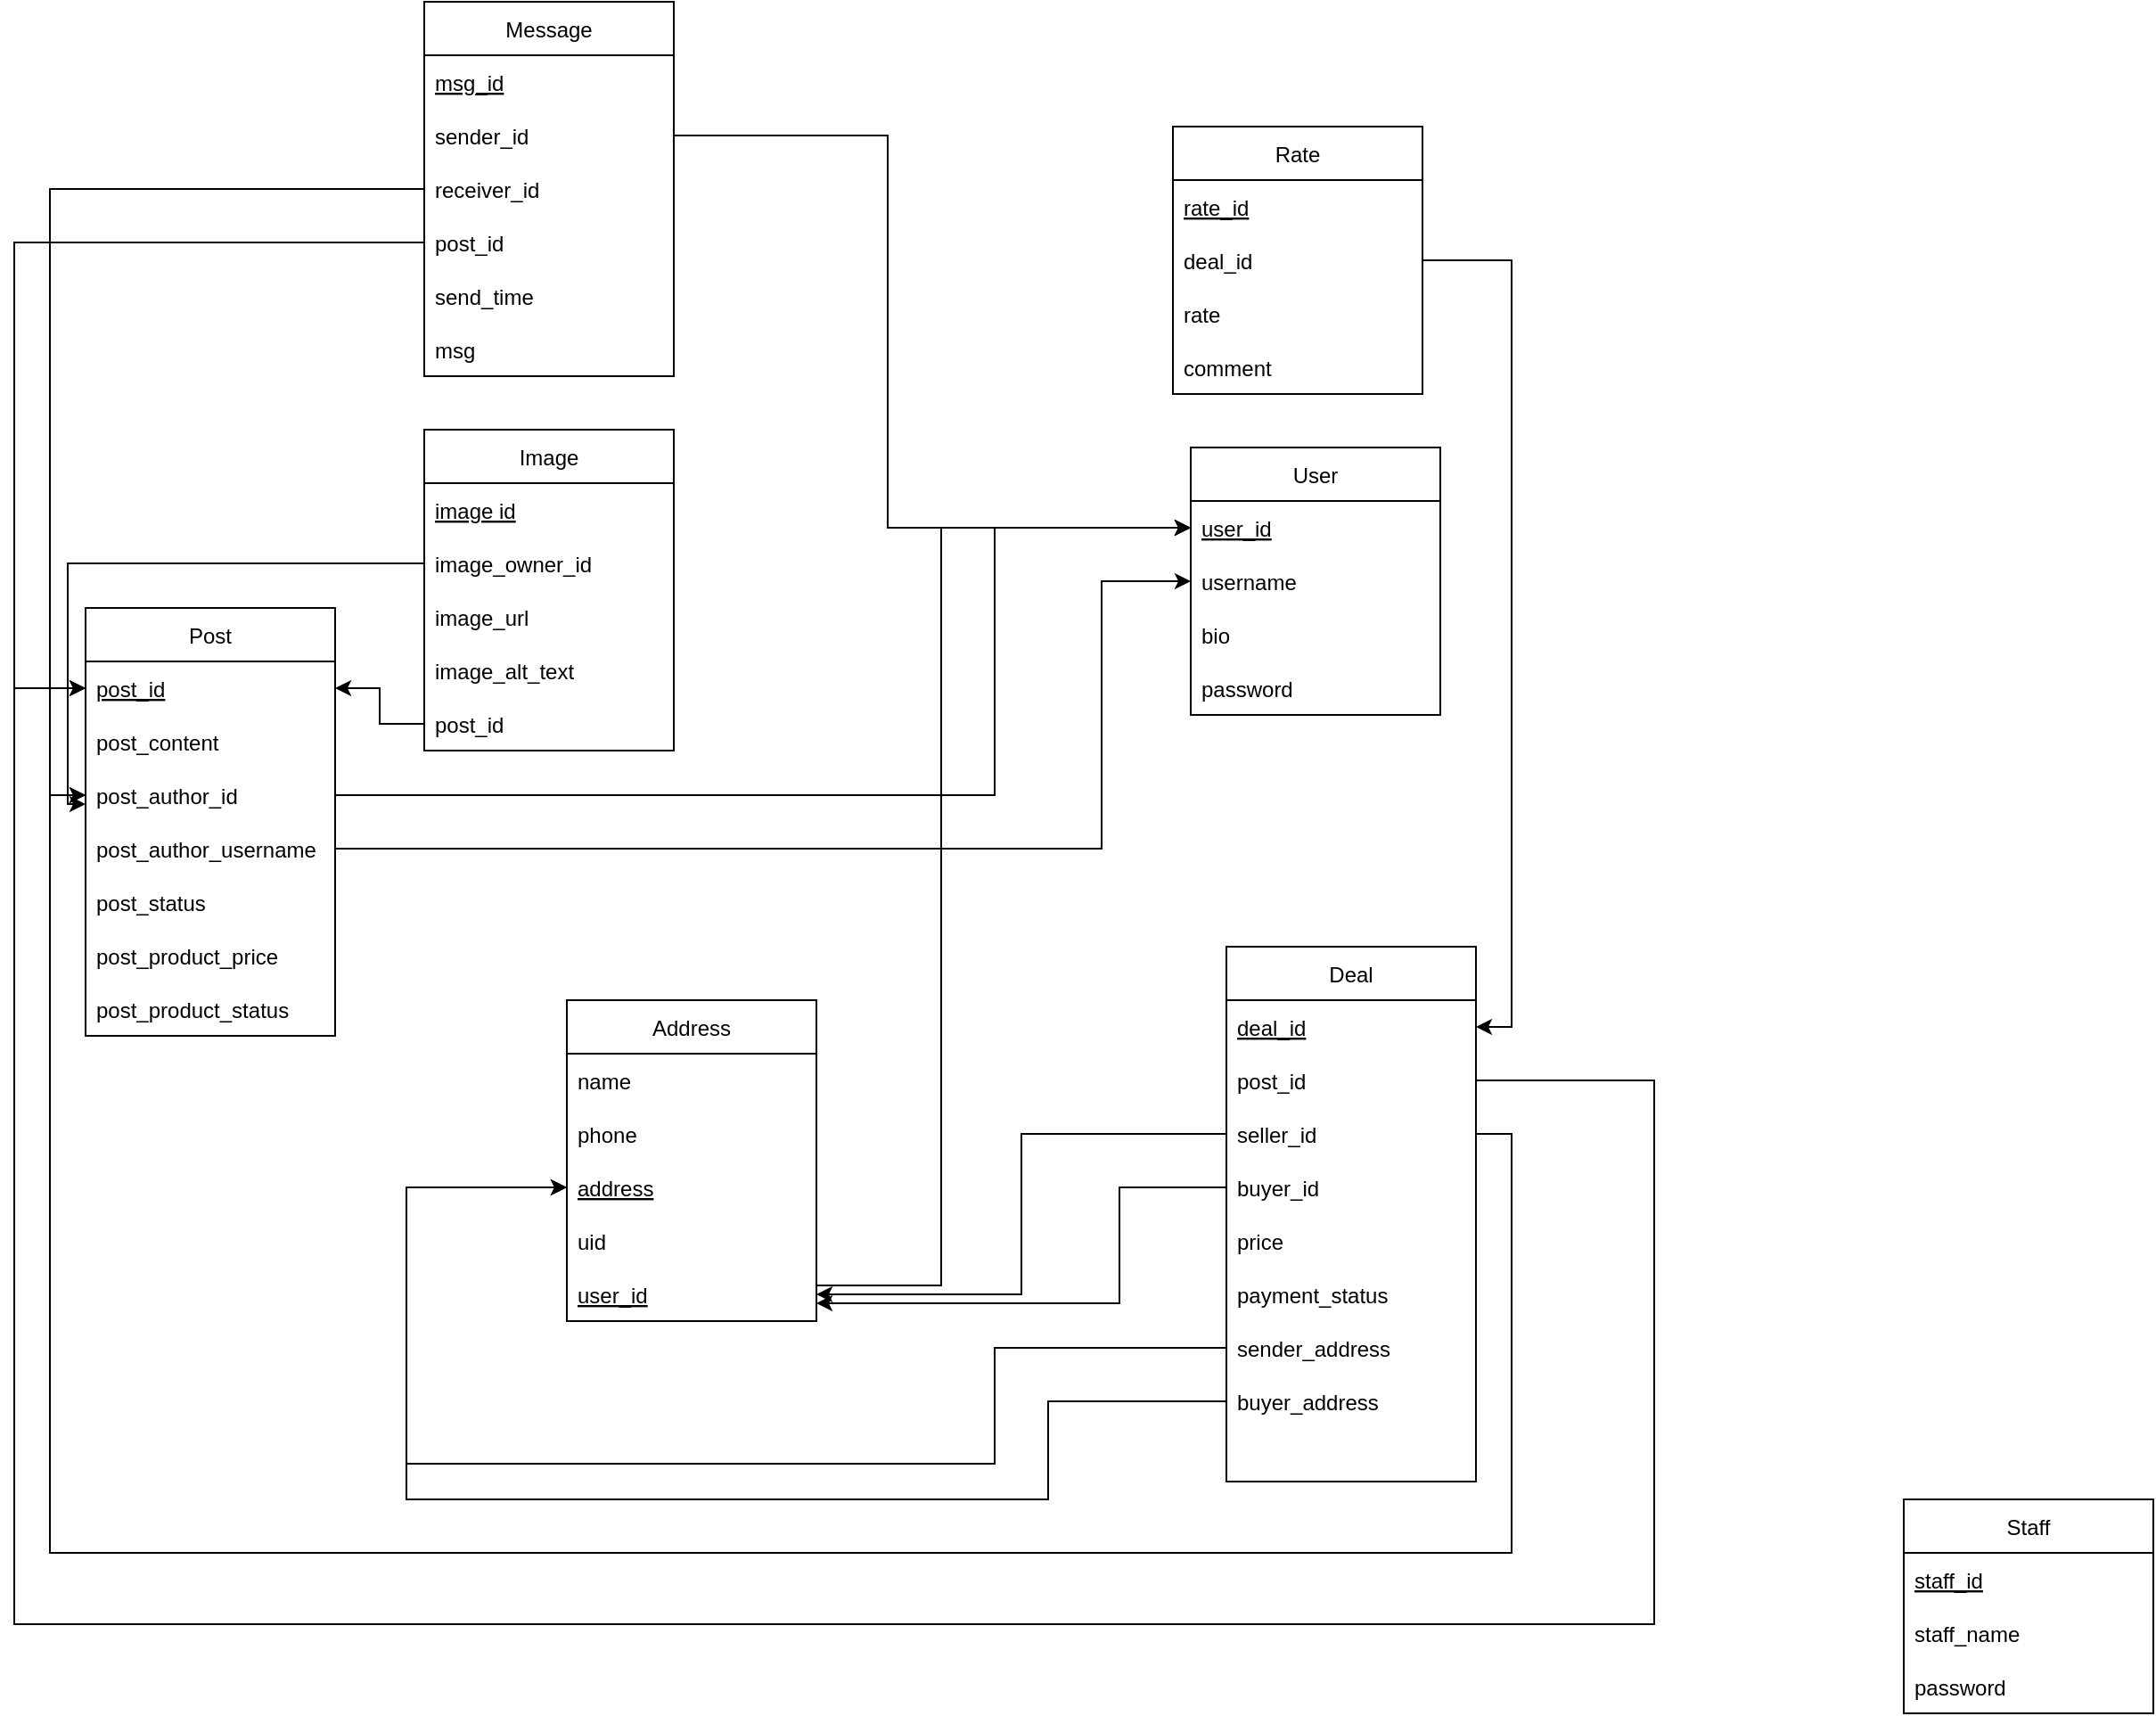 <mxfile version="15.4.0" type="device"><diagram id="kgpKYQtTHZ0yAKxKKP6v" name="Page-1"><mxGraphModel dx="3656" dy="1837" grid="1" gridSize="10" guides="1" tooltips="1" connect="1" arrows="1" fold="1" page="1" pageScale="1" pageWidth="850" pageHeight="1100" math="0" shadow="0"><root><mxCell id="0"/><mxCell id="1" parent="0"/><mxCell id="cBrn1bqLDNBWfpAHo0xV-2" value="Rate" style="swimlane;fontStyle=0;childLayout=stackLayout;horizontal=1;startSize=30;horizontalStack=0;resizeParent=1;resizeParentMax=0;resizeLast=0;collapsible=1;marginBottom=0;" parent="1" vertex="1"><mxGeometry x="-1830" y="-980" width="140" height="150" as="geometry"/></mxCell><mxCell id="4bmd4A5WMANGotfcdkA2-4" value="rate_id" style="text;strokeColor=none;fillColor=none;align=left;verticalAlign=middle;spacingLeft=4;spacingRight=4;overflow=hidden;points=[[0,0.5],[1,0.5]];portConstraint=eastwest;rotatable=0;fontStyle=4" parent="cBrn1bqLDNBWfpAHo0xV-2" vertex="1"><mxGeometry y="30" width="140" height="30" as="geometry"/></mxCell><mxCell id="cBrn1bqLDNBWfpAHo0xV-3" value="deal_id" style="text;strokeColor=none;fillColor=none;align=left;verticalAlign=middle;spacingLeft=4;spacingRight=4;overflow=hidden;points=[[0,0.5],[1,0.5]];portConstraint=eastwest;rotatable=0;fontStyle=0" parent="cBrn1bqLDNBWfpAHo0xV-2" vertex="1"><mxGeometry y="60" width="140" height="30" as="geometry"/></mxCell><mxCell id="cBrn1bqLDNBWfpAHo0xV-4" value="rate" style="text;strokeColor=none;fillColor=none;align=left;verticalAlign=middle;spacingLeft=4;spacingRight=4;overflow=hidden;points=[[0,0.5],[1,0.5]];portConstraint=eastwest;rotatable=0;fontStyle=0" parent="cBrn1bqLDNBWfpAHo0xV-2" vertex="1"><mxGeometry y="90" width="140" height="30" as="geometry"/></mxCell><mxCell id="cBrn1bqLDNBWfpAHo0xV-5" value="comment" style="text;strokeColor=none;fillColor=none;align=left;verticalAlign=middle;spacingLeft=4;spacingRight=4;overflow=hidden;points=[[0,0.5],[1,0.5]];portConstraint=eastwest;rotatable=0;fontStyle=0" parent="cBrn1bqLDNBWfpAHo0xV-2" vertex="1"><mxGeometry y="120" width="140" height="30" as="geometry"/></mxCell><mxCell id="cBrn1bqLDNBWfpAHo0xV-6" value="User" style="swimlane;fontStyle=0;childLayout=stackLayout;horizontal=1;startSize=30;horizontalStack=0;resizeParent=1;resizeParentMax=0;resizeLast=0;collapsible=1;marginBottom=0;" parent="1" vertex="1"><mxGeometry x="-1820" y="-800" width="140" height="150" as="geometry"/></mxCell><mxCell id="cBrn1bqLDNBWfpAHo0xV-7" value="user_id" style="text;strokeColor=none;fillColor=none;align=left;verticalAlign=middle;spacingLeft=4;spacingRight=4;overflow=hidden;points=[[0,0.5],[1,0.5]];portConstraint=eastwest;rotatable=0;fontStyle=4" parent="cBrn1bqLDNBWfpAHo0xV-6" vertex="1"><mxGeometry y="30" width="140" height="30" as="geometry"/></mxCell><mxCell id="cBrn1bqLDNBWfpAHo0xV-103" value="username" style="text;strokeColor=none;fillColor=none;align=left;verticalAlign=middle;spacingLeft=4;spacingRight=4;overflow=hidden;points=[[0,0.5],[1,0.5]];portConstraint=eastwest;rotatable=0;" parent="cBrn1bqLDNBWfpAHo0xV-6" vertex="1"><mxGeometry y="60" width="140" height="30" as="geometry"/></mxCell><mxCell id="cBrn1bqLDNBWfpAHo0xV-9" value="bio" style="text;strokeColor=none;fillColor=none;align=left;verticalAlign=middle;spacingLeft=4;spacingRight=4;overflow=hidden;points=[[0,0.5],[1,0.5]];portConstraint=eastwest;rotatable=0;" parent="cBrn1bqLDNBWfpAHo0xV-6" vertex="1"><mxGeometry y="90" width="140" height="30" as="geometry"/></mxCell><mxCell id="cBrn1bqLDNBWfpAHo0xV-12" value="password" style="text;strokeColor=none;fillColor=none;align=left;verticalAlign=middle;spacingLeft=4;spacingRight=4;overflow=hidden;points=[[0,0.5],[1,0.5]];portConstraint=eastwest;rotatable=0;" parent="cBrn1bqLDNBWfpAHo0xV-6" vertex="1"><mxGeometry y="120" width="140" height="30" as="geometry"/></mxCell><mxCell id="cBrn1bqLDNBWfpAHo0xV-13" value="Deal" style="swimlane;fontStyle=0;childLayout=stackLayout;horizontal=1;startSize=30;horizontalStack=0;resizeParent=1;resizeParentMax=0;resizeLast=0;collapsible=1;marginBottom=0;" parent="1" vertex="1"><mxGeometry x="-1800" y="-520" width="140" height="300" as="geometry"/></mxCell><mxCell id="cBrn1bqLDNBWfpAHo0xV-23" value="deal_id" style="text;strokeColor=none;fillColor=none;align=left;verticalAlign=middle;spacingLeft=4;spacingRight=4;overflow=hidden;points=[[0,0.5],[1,0.5]];portConstraint=eastwest;rotatable=0;fontStyle=4" parent="cBrn1bqLDNBWfpAHo0xV-13" vertex="1"><mxGeometry y="30" width="140" height="30" as="geometry"/></mxCell><mxCell id="cBrn1bqLDNBWfpAHo0xV-14" value="post_id" style="text;strokeColor=none;fillColor=none;align=left;verticalAlign=middle;spacingLeft=4;spacingRight=4;overflow=hidden;points=[[0,0.5],[1,0.5]];portConstraint=eastwest;rotatable=0;" parent="cBrn1bqLDNBWfpAHo0xV-13" vertex="1"><mxGeometry y="60" width="140" height="30" as="geometry"/></mxCell><mxCell id="cBrn1bqLDNBWfpAHo0xV-15" value="seller_id" style="text;strokeColor=none;fillColor=none;align=left;verticalAlign=middle;spacingLeft=4;spacingRight=4;overflow=hidden;points=[[0,0.5],[1,0.5]];portConstraint=eastwest;rotatable=0;" parent="cBrn1bqLDNBWfpAHo0xV-13" vertex="1"><mxGeometry y="90" width="140" height="30" as="geometry"/></mxCell><mxCell id="cBrn1bqLDNBWfpAHo0xV-16" value="buyer_id" style="text;strokeColor=none;fillColor=none;align=left;verticalAlign=middle;spacingLeft=4;spacingRight=4;overflow=hidden;points=[[0,0.5],[1,0.5]];portConstraint=eastwest;rotatable=0;" parent="cBrn1bqLDNBWfpAHo0xV-13" vertex="1"><mxGeometry y="120" width="140" height="30" as="geometry"/></mxCell><mxCell id="cBrn1bqLDNBWfpAHo0xV-17" value="price" style="text;strokeColor=none;fillColor=none;align=left;verticalAlign=middle;spacingLeft=4;spacingRight=4;overflow=hidden;points=[[0,0.5],[1,0.5]];portConstraint=eastwest;rotatable=0;" parent="cBrn1bqLDNBWfpAHo0xV-13" vertex="1"><mxGeometry y="150" width="140" height="30" as="geometry"/></mxCell><mxCell id="cBrn1bqLDNBWfpAHo0xV-18" value="payment_status" style="text;strokeColor=none;fillColor=none;align=left;verticalAlign=middle;spacingLeft=4;spacingRight=4;overflow=hidden;points=[[0,0.5],[1,0.5]];portConstraint=eastwest;rotatable=0;" parent="cBrn1bqLDNBWfpAHo0xV-13" vertex="1"><mxGeometry y="180" width="140" height="30" as="geometry"/></mxCell><mxCell id="cBrn1bqLDNBWfpAHo0xV-78" value="sender_address" style="text;strokeColor=none;fillColor=none;align=left;verticalAlign=middle;spacingLeft=4;spacingRight=4;overflow=hidden;points=[[0,0.5],[1,0.5]];portConstraint=eastwest;rotatable=0;" parent="cBrn1bqLDNBWfpAHo0xV-13" vertex="1"><mxGeometry y="210" width="140" height="30" as="geometry"/></mxCell><mxCell id="cBrn1bqLDNBWfpAHo0xV-79" value="buyer_address" style="text;strokeColor=none;fillColor=none;align=left;verticalAlign=middle;spacingLeft=4;spacingRight=4;overflow=hidden;points=[[0,0.5],[1,0.5]];portConstraint=eastwest;rotatable=0;" parent="cBrn1bqLDNBWfpAHo0xV-13" vertex="1"><mxGeometry y="240" width="140" height="30" as="geometry"/></mxCell><mxCell id="cBrn1bqLDNBWfpAHo0xV-117" style="text;strokeColor=none;fillColor=none;align=left;verticalAlign=middle;spacingLeft=4;spacingRight=4;overflow=hidden;points=[[0,0.5],[1,0.5]];portConstraint=eastwest;rotatable=0;" parent="cBrn1bqLDNBWfpAHo0xV-13" vertex="1"><mxGeometry y="270" width="140" height="30" as="geometry"/></mxCell><mxCell id="cBrn1bqLDNBWfpAHo0xV-30" value="Post" style="swimlane;fontStyle=0;childLayout=stackLayout;horizontal=1;startSize=30;horizontalStack=0;resizeParent=1;resizeParentMax=0;resizeLast=0;collapsible=1;marginBottom=0;" parent="1" vertex="1"><mxGeometry x="-2440" y="-710" width="140" height="240" as="geometry"/></mxCell><mxCell id="cBrn1bqLDNBWfpAHo0xV-31" value="post_id" style="text;strokeColor=none;fillColor=none;align=left;verticalAlign=middle;spacingLeft=4;spacingRight=4;overflow=hidden;points=[[0,0.5],[1,0.5]];portConstraint=eastwest;rotatable=0;fontStyle=4" parent="cBrn1bqLDNBWfpAHo0xV-30" vertex="1"><mxGeometry y="30" width="140" height="30" as="geometry"/></mxCell><mxCell id="cBrn1bqLDNBWfpAHo0xV-32" value="post_content" style="text;strokeColor=none;fillColor=none;align=left;verticalAlign=middle;spacingLeft=4;spacingRight=4;overflow=hidden;points=[[0,0.5],[1,0.5]];portConstraint=eastwest;rotatable=0;" parent="cBrn1bqLDNBWfpAHo0xV-30" vertex="1"><mxGeometry y="60" width="140" height="30" as="geometry"/></mxCell><mxCell id="cBrn1bqLDNBWfpAHo0xV-33" value="post_author_id" style="text;strokeColor=none;fillColor=none;align=left;verticalAlign=middle;spacingLeft=4;spacingRight=4;overflow=hidden;points=[[0,0.5],[1,0.5]];portConstraint=eastwest;rotatable=0;" parent="cBrn1bqLDNBWfpAHo0xV-30" vertex="1"><mxGeometry y="90" width="140" height="30" as="geometry"/></mxCell><mxCell id="cBrn1bqLDNBWfpAHo0xV-34" value="post_author_username" style="text;strokeColor=none;fillColor=none;align=left;verticalAlign=middle;spacingLeft=4;spacingRight=4;overflow=hidden;points=[[0,0.5],[1,0.5]];portConstraint=eastwest;rotatable=0;" parent="cBrn1bqLDNBWfpAHo0xV-30" vertex="1"><mxGeometry y="120" width="140" height="30" as="geometry"/></mxCell><mxCell id="cBrn1bqLDNBWfpAHo0xV-35" value="post_status" style="text;strokeColor=none;fillColor=none;align=left;verticalAlign=middle;spacingLeft=4;spacingRight=4;overflow=hidden;points=[[0,0.5],[1,0.5]];portConstraint=eastwest;rotatable=0;" parent="cBrn1bqLDNBWfpAHo0xV-30" vertex="1"><mxGeometry y="150" width="140" height="30" as="geometry"/></mxCell><mxCell id="cBrn1bqLDNBWfpAHo0xV-36" value="post_product_price" style="text;strokeColor=none;fillColor=none;align=left;verticalAlign=middle;spacingLeft=4;spacingRight=4;overflow=hidden;points=[[0,0.5],[1,0.5]];portConstraint=eastwest;rotatable=0;" parent="cBrn1bqLDNBWfpAHo0xV-30" vertex="1"><mxGeometry y="180" width="140" height="30" as="geometry"/></mxCell><mxCell id="cBrn1bqLDNBWfpAHo0xV-37" value="post_product_status" style="text;strokeColor=none;fillColor=none;align=left;verticalAlign=middle;spacingLeft=4;spacingRight=4;overflow=hidden;points=[[0,0.5],[1,0.5]];portConstraint=eastwest;rotatable=0;" parent="cBrn1bqLDNBWfpAHo0xV-30" vertex="1"><mxGeometry y="210" width="140" height="30" as="geometry"/></mxCell><mxCell id="cBrn1bqLDNBWfpAHo0xV-39" value="Message" style="swimlane;fontStyle=0;childLayout=stackLayout;horizontal=1;startSize=30;horizontalStack=0;resizeParent=1;resizeParentMax=0;resizeLast=0;collapsible=1;marginBottom=0;" parent="1" vertex="1"><mxGeometry x="-2250" y="-1050" width="140" height="210" as="geometry"/></mxCell><mxCell id="B27LIbD06ghrn2avvMRf-3" value="msg_id" style="text;strokeColor=none;fillColor=none;align=left;verticalAlign=middle;spacingLeft=4;spacingRight=4;overflow=hidden;points=[[0,0.5],[1,0.5]];portConstraint=eastwest;rotatable=0;fontStyle=4" vertex="1" parent="cBrn1bqLDNBWfpAHo0xV-39"><mxGeometry y="30" width="140" height="30" as="geometry"/></mxCell><mxCell id="cBrn1bqLDNBWfpAHo0xV-40" value="sender_id" style="text;strokeColor=none;fillColor=none;align=left;verticalAlign=middle;spacingLeft=4;spacingRight=4;overflow=hidden;points=[[0,0.5],[1,0.5]];portConstraint=eastwest;rotatable=0;fontStyle=0" parent="cBrn1bqLDNBWfpAHo0xV-39" vertex="1"><mxGeometry y="60" width="140" height="30" as="geometry"/></mxCell><mxCell id="cBrn1bqLDNBWfpAHo0xV-41" value="receiver_id" style="text;strokeColor=none;fillColor=none;align=left;verticalAlign=middle;spacingLeft=4;spacingRight=4;overflow=hidden;points=[[0,0.5],[1,0.5]];portConstraint=eastwest;rotatable=0;fontStyle=0" parent="cBrn1bqLDNBWfpAHo0xV-39" vertex="1"><mxGeometry y="90" width="140" height="30" as="geometry"/></mxCell><mxCell id="cBrn1bqLDNBWfpAHo0xV-42" value="post_id" style="text;strokeColor=none;fillColor=none;align=left;verticalAlign=middle;spacingLeft=4;spacingRight=4;overflow=hidden;points=[[0,0.5],[1,0.5]];portConstraint=eastwest;rotatable=0;fontStyle=0" parent="cBrn1bqLDNBWfpAHo0xV-39" vertex="1"><mxGeometry y="120" width="140" height="30" as="geometry"/></mxCell><mxCell id="cBrn1bqLDNBWfpAHo0xV-43" value="send_time" style="text;strokeColor=none;fillColor=none;align=left;verticalAlign=middle;spacingLeft=4;spacingRight=4;overflow=hidden;points=[[0,0.5],[1,0.5]];portConstraint=eastwest;rotatable=0;fontStyle=0" parent="cBrn1bqLDNBWfpAHo0xV-39" vertex="1"><mxGeometry y="150" width="140" height="30" as="geometry"/></mxCell><mxCell id="cBrn1bqLDNBWfpAHo0xV-44" value="msg" style="text;strokeColor=none;fillColor=none;align=left;verticalAlign=middle;spacingLeft=4;spacingRight=4;overflow=hidden;points=[[0,0.5],[1,0.5]];portConstraint=eastwest;rotatable=0;fontStyle=0" parent="cBrn1bqLDNBWfpAHo0xV-39" vertex="1"><mxGeometry y="180" width="140" height="30" as="geometry"/></mxCell><mxCell id="cBrn1bqLDNBWfpAHo0xV-53" value="Staff" style="swimlane;fontStyle=0;childLayout=stackLayout;horizontal=1;startSize=30;horizontalStack=0;resizeParent=1;resizeParentMax=0;resizeLast=0;collapsible=1;marginBottom=0;" parent="1" vertex="1"><mxGeometry x="-1420" y="-210" width="140" height="120" as="geometry"/></mxCell><mxCell id="cBrn1bqLDNBWfpAHo0xV-54" value="staff_id" style="text;strokeColor=none;fillColor=none;align=left;verticalAlign=middle;spacingLeft=4;spacingRight=4;overflow=hidden;points=[[0,0.5],[1,0.5]];portConstraint=eastwest;rotatable=0;fontStyle=4" parent="cBrn1bqLDNBWfpAHo0xV-53" vertex="1"><mxGeometry y="30" width="140" height="30" as="geometry"/></mxCell><mxCell id="cBrn1bqLDNBWfpAHo0xV-55" value="staff_name" style="text;strokeColor=none;fillColor=none;align=left;verticalAlign=middle;spacingLeft=4;spacingRight=4;overflow=hidden;points=[[0,0.5],[1,0.5]];portConstraint=eastwest;rotatable=0;" parent="cBrn1bqLDNBWfpAHo0xV-53" vertex="1"><mxGeometry y="60" width="140" height="30" as="geometry"/></mxCell><mxCell id="cBrn1bqLDNBWfpAHo0xV-56" value="password" style="text;strokeColor=none;fillColor=none;align=left;verticalAlign=middle;spacingLeft=4;spacingRight=4;overflow=hidden;points=[[0,0.5],[1,0.5]];portConstraint=eastwest;rotatable=0;" parent="cBrn1bqLDNBWfpAHo0xV-53" vertex="1"><mxGeometry y="90" width="140" height="30" as="geometry"/></mxCell><mxCell id="cBrn1bqLDNBWfpAHo0xV-60" value="Image" style="swimlane;fontStyle=0;childLayout=stackLayout;horizontal=1;startSize=30;horizontalStack=0;resizeParent=1;resizeParentMax=0;resizeLast=0;collapsible=1;marginBottom=0;shadow=0;" parent="1" vertex="1"><mxGeometry x="-2250" y="-810" width="140" height="180" as="geometry"/></mxCell><mxCell id="4bmd4A5WMANGotfcdkA2-3" value="image id" style="text;strokeColor=none;fillColor=none;align=left;verticalAlign=middle;spacingLeft=4;spacingRight=4;overflow=hidden;points=[[0,0.5],[1,0.5]];portConstraint=eastwest;rotatable=0;fontStyle=4" parent="cBrn1bqLDNBWfpAHo0xV-60" vertex="1"><mxGeometry y="30" width="140" height="30" as="geometry"/></mxCell><mxCell id="cBrn1bqLDNBWfpAHo0xV-61" value="image_owner_id" style="text;strokeColor=none;fillColor=none;align=left;verticalAlign=middle;spacingLeft=4;spacingRight=4;overflow=hidden;points=[[0,0.5],[1,0.5]];portConstraint=eastwest;rotatable=0;fontStyle=0" parent="cBrn1bqLDNBWfpAHo0xV-60" vertex="1"><mxGeometry y="60" width="140" height="30" as="geometry"/></mxCell><mxCell id="cBrn1bqLDNBWfpAHo0xV-62" value="image_url" style="text;strokeColor=none;fillColor=none;align=left;verticalAlign=middle;spacingLeft=4;spacingRight=4;overflow=hidden;points=[[0,0.5],[1,0.5]];portConstraint=eastwest;rotatable=0;fontStyle=0" parent="cBrn1bqLDNBWfpAHo0xV-60" vertex="1"><mxGeometry y="90" width="140" height="30" as="geometry"/></mxCell><mxCell id="cBrn1bqLDNBWfpAHo0xV-63" value="image_alt_text" style="text;strokeColor=none;fillColor=none;align=left;verticalAlign=middle;spacingLeft=4;spacingRight=4;overflow=hidden;points=[[0,0.5],[1,0.5]];portConstraint=eastwest;rotatable=0;" parent="cBrn1bqLDNBWfpAHo0xV-60" vertex="1"><mxGeometry y="120" width="140" height="30" as="geometry"/></mxCell><mxCell id="cBrn1bqLDNBWfpAHo0xV-65" value="post_id" style="text;strokeColor=none;fillColor=none;align=left;verticalAlign=middle;spacingLeft=4;spacingRight=4;overflow=hidden;points=[[0,0.5],[1,0.5]];portConstraint=eastwest;rotatable=0;" parent="cBrn1bqLDNBWfpAHo0xV-60" vertex="1"><mxGeometry y="150" width="140" height="30" as="geometry"/></mxCell><mxCell id="cBrn1bqLDNBWfpAHo0xV-72" value="Address" style="swimlane;fontStyle=0;childLayout=stackLayout;horizontal=1;startSize=30;horizontalStack=0;resizeParent=1;resizeParentMax=0;resizeLast=0;collapsible=1;marginBottom=0;" parent="1" vertex="1"><mxGeometry x="-2170" y="-490" width="140" height="180" as="geometry"/></mxCell><mxCell id="cBrn1bqLDNBWfpAHo0xV-73" value="name" style="text;strokeColor=none;fillColor=none;align=left;verticalAlign=middle;spacingLeft=4;spacingRight=4;overflow=hidden;points=[[0,0.5],[1,0.5]];portConstraint=eastwest;rotatable=0;fontStyle=0" parent="cBrn1bqLDNBWfpAHo0xV-72" vertex="1"><mxGeometry y="30" width="140" height="30" as="geometry"/></mxCell><mxCell id="cBrn1bqLDNBWfpAHo0xV-74" value="phone" style="text;strokeColor=none;fillColor=none;align=left;verticalAlign=middle;spacingLeft=4;spacingRight=4;overflow=hidden;points=[[0,0.5],[1,0.5]];portConstraint=eastwest;rotatable=0;" parent="cBrn1bqLDNBWfpAHo0xV-72" vertex="1"><mxGeometry y="60" width="140" height="30" as="geometry"/></mxCell><mxCell id="cBrn1bqLDNBWfpAHo0xV-75" value="address" style="text;strokeColor=none;fillColor=none;align=left;verticalAlign=middle;spacingLeft=4;spacingRight=4;overflow=hidden;points=[[0,0.5],[1,0.5]];portConstraint=eastwest;rotatable=0;fontStyle=4" parent="cBrn1bqLDNBWfpAHo0xV-72" vertex="1"><mxGeometry y="90" width="140" height="30" as="geometry"/></mxCell><mxCell id="cBrn1bqLDNBWfpAHo0xV-76" value="uid" style="text;strokeColor=none;fillColor=none;align=left;verticalAlign=middle;spacingLeft=4;spacingRight=4;overflow=hidden;points=[[0,0.5],[1,0.5]];portConstraint=eastwest;rotatable=0;" parent="cBrn1bqLDNBWfpAHo0xV-72" vertex="1"><mxGeometry y="120" width="140" height="30" as="geometry"/></mxCell><mxCell id="cBrn1bqLDNBWfpAHo0xV-77" value="user_id" style="text;strokeColor=none;fillColor=none;align=left;verticalAlign=middle;spacingLeft=4;spacingRight=4;overflow=hidden;points=[[0,0.5],[1,0.5]];portConstraint=eastwest;rotatable=0;fontStyle=4" parent="cBrn1bqLDNBWfpAHo0xV-72" vertex="1"><mxGeometry y="150" width="140" height="30" as="geometry"/></mxCell><mxCell id="cBrn1bqLDNBWfpAHo0xV-96" style="edgeStyle=orthogonalEdgeStyle;rounded=0;orthogonalLoop=1;jettySize=auto;html=1;exitX=1;exitY=0.5;exitDx=0;exitDy=0;entryX=0;entryY=0.5;entryDx=0;entryDy=0;" parent="1" source="cBrn1bqLDNBWfpAHo0xV-40" target="cBrn1bqLDNBWfpAHo0xV-7" edge="1"><mxGeometry relative="1" as="geometry"><Array as="points"><mxPoint x="-1990" y="-975"/><mxPoint x="-1990" y="-755"/></Array></mxGeometry></mxCell><mxCell id="cBrn1bqLDNBWfpAHo0xV-97" style="edgeStyle=orthogonalEdgeStyle;rounded=0;orthogonalLoop=1;jettySize=auto;html=1;entryX=0;entryY=0.5;entryDx=0;entryDy=0;exitX=0;exitY=0.5;exitDx=0;exitDy=0;" parent="1" source="cBrn1bqLDNBWfpAHo0xV-41" target="cBrn1bqLDNBWfpAHo0xV-33" edge="1"><mxGeometry relative="1" as="geometry"><mxPoint x="-2010" y="-730" as="targetPoint"/><Array as="points"><mxPoint x="-2460" y="-945"/><mxPoint x="-2460" y="-605"/></Array><mxPoint x="-2290" y="-935" as="sourcePoint"/></mxGeometry></mxCell><mxCell id="cBrn1bqLDNBWfpAHo0xV-101" style="edgeStyle=orthogonalEdgeStyle;rounded=0;orthogonalLoop=1;jettySize=auto;html=1;exitX=0;exitY=0.5;exitDx=0;exitDy=0;entryX=0;entryY=0.5;entryDx=0;entryDy=0;" parent="1" source="cBrn1bqLDNBWfpAHo0xV-42" target="cBrn1bqLDNBWfpAHo0xV-31" edge="1"><mxGeometry relative="1" as="geometry"><Array as="points"><mxPoint x="-2480" y="-915"/><mxPoint x="-2480" y="-665"/></Array></mxGeometry></mxCell><mxCell id="cBrn1bqLDNBWfpAHo0xV-102" style="edgeStyle=orthogonalEdgeStyle;rounded=0;orthogonalLoop=1;jettySize=auto;html=1;exitX=1;exitY=0.5;exitDx=0;exitDy=0;entryX=0;entryY=0.5;entryDx=0;entryDy=0;" parent="1" source="cBrn1bqLDNBWfpAHo0xV-33" target="cBrn1bqLDNBWfpAHo0xV-7" edge="1"><mxGeometry relative="1" as="geometry"><Array as="points"><mxPoint x="-1930" y="-605"/><mxPoint x="-1930" y="-755"/></Array></mxGeometry></mxCell><mxCell id="cBrn1bqLDNBWfpAHo0xV-104" style="edgeStyle=orthogonalEdgeStyle;rounded=0;orthogonalLoop=1;jettySize=auto;html=1;exitX=1;exitY=0.5;exitDx=0;exitDy=0;entryX=0;entryY=0.5;entryDx=0;entryDy=0;" parent="1" source="cBrn1bqLDNBWfpAHo0xV-77" target="cBrn1bqLDNBWfpAHo0xV-7" edge="1"><mxGeometry relative="1" as="geometry"><Array as="points"><mxPoint x="-2030" y="-330"/><mxPoint x="-1960" y="-330"/><mxPoint x="-1960" y="-755"/></Array></mxGeometry></mxCell><mxCell id="cBrn1bqLDNBWfpAHo0xV-105" style="edgeStyle=orthogonalEdgeStyle;rounded=0;orthogonalLoop=1;jettySize=auto;html=1;exitX=1;exitY=0.5;exitDx=0;exitDy=0;entryX=0;entryY=0.5;entryDx=0;entryDy=0;" parent="1" source="cBrn1bqLDNBWfpAHo0xV-14" target="cBrn1bqLDNBWfpAHo0xV-31" edge="1"><mxGeometry relative="1" as="geometry"><Array as="points"><mxPoint x="-1560" y="-445"/><mxPoint x="-1560" y="-140"/><mxPoint x="-2480" y="-140"/><mxPoint x="-2480" y="-665"/></Array></mxGeometry></mxCell><mxCell id="cBrn1bqLDNBWfpAHo0xV-108" style="edgeStyle=orthogonalEdgeStyle;rounded=0;orthogonalLoop=1;jettySize=auto;html=1;exitX=0;exitY=0.5;exitDx=0;exitDy=0;entryX=0;entryY=0.5;entryDx=0;entryDy=0;" parent="1" source="cBrn1bqLDNBWfpAHo0xV-78" target="cBrn1bqLDNBWfpAHo0xV-75" edge="1"><mxGeometry relative="1" as="geometry"><Array as="points"><mxPoint x="-1930" y="-295"/><mxPoint x="-1930" y="-230"/><mxPoint x="-2260" y="-230"/><mxPoint x="-2260" y="-385"/></Array></mxGeometry></mxCell><mxCell id="cBrn1bqLDNBWfpAHo0xV-109" style="edgeStyle=orthogonalEdgeStyle;rounded=0;orthogonalLoop=1;jettySize=auto;html=1;exitX=0;exitY=0.5;exitDx=0;exitDy=0;entryX=0;entryY=0.5;entryDx=0;entryDy=0;" parent="1" source="cBrn1bqLDNBWfpAHo0xV-79" target="cBrn1bqLDNBWfpAHo0xV-75" edge="1"><mxGeometry relative="1" as="geometry"><Array as="points"><mxPoint x="-1900" y="-265"/><mxPoint x="-1900" y="-210"/><mxPoint x="-2260" y="-210"/><mxPoint x="-2260" y="-385"/></Array></mxGeometry></mxCell><mxCell id="cBrn1bqLDNBWfpAHo0xV-111" style="edgeStyle=orthogonalEdgeStyle;rounded=0;orthogonalLoop=1;jettySize=auto;html=1;exitX=0;exitY=0.5;exitDx=0;exitDy=0;" parent="1" source="cBrn1bqLDNBWfpAHo0xV-61" edge="1"><mxGeometry relative="1" as="geometry"><Array as="points"><mxPoint x="-2450" y="-735"/><mxPoint x="-2450" y="-600"/></Array><mxPoint x="-2440" y="-600" as="targetPoint"/></mxGeometry></mxCell><mxCell id="cBrn1bqLDNBWfpAHo0xV-112" style="edgeStyle=orthogonalEdgeStyle;rounded=0;orthogonalLoop=1;jettySize=auto;html=1;exitX=0;exitY=0.5;exitDx=0;exitDy=0;entryX=1;entryY=0.5;entryDx=0;entryDy=0;" parent="1" source="cBrn1bqLDNBWfpAHo0xV-65" target="cBrn1bqLDNBWfpAHo0xV-31" edge="1"><mxGeometry relative="1" as="geometry"/></mxCell><mxCell id="cBrn1bqLDNBWfpAHo0xV-113" style="edgeStyle=orthogonalEdgeStyle;rounded=0;orthogonalLoop=1;jettySize=auto;html=1;exitX=1;exitY=0.5;exitDx=0;exitDy=0;entryX=1;entryY=0.5;entryDx=0;entryDy=0;" parent="1" source="cBrn1bqLDNBWfpAHo0xV-3" target="cBrn1bqLDNBWfpAHo0xV-23" edge="1"><mxGeometry relative="1" as="geometry"/></mxCell><mxCell id="cBrn1bqLDNBWfpAHo0xV-114" style="edgeStyle=orthogonalEdgeStyle;rounded=0;orthogonalLoop=1;jettySize=auto;html=1;exitX=1;exitY=0.5;exitDx=0;exitDy=0;entryX=0;entryY=0.5;entryDx=0;entryDy=0;" parent="1" source="cBrn1bqLDNBWfpAHo0xV-34" target="cBrn1bqLDNBWfpAHo0xV-103" edge="1"><mxGeometry relative="1" as="geometry"><Array as="points"><mxPoint x="-1870" y="-575"/><mxPoint x="-1870" y="-725"/></Array></mxGeometry></mxCell><mxCell id="cBrn1bqLDNBWfpAHo0xV-115" style="edgeStyle=orthogonalEdgeStyle;rounded=0;orthogonalLoop=1;jettySize=auto;html=1;exitX=0;exitY=0.5;exitDx=0;exitDy=0;entryX=1;entryY=0.5;entryDx=0;entryDy=0;" parent="1" source="cBrn1bqLDNBWfpAHo0xV-15" target="cBrn1bqLDNBWfpAHo0xV-77" edge="1"><mxGeometry relative="1" as="geometry"/></mxCell><mxCell id="cBrn1bqLDNBWfpAHo0xV-116" style="edgeStyle=orthogonalEdgeStyle;rounded=0;orthogonalLoop=1;jettySize=auto;html=1;exitX=0;exitY=0.5;exitDx=0;exitDy=0;" parent="1" source="cBrn1bqLDNBWfpAHo0xV-16" edge="1"><mxGeometry relative="1" as="geometry"><mxPoint x="-2030" y="-320" as="targetPoint"/><Array as="points"><mxPoint x="-1860" y="-385"/><mxPoint x="-1860" y="-320"/></Array></mxGeometry></mxCell><mxCell id="3" style="edgeStyle=orthogonalEdgeStyle;rounded=0;orthogonalLoop=1;jettySize=auto;html=1;exitX=1;exitY=0.5;exitDx=0;exitDy=0;entryX=0;entryY=0.5;entryDx=0;entryDy=0;" parent="1" source="cBrn1bqLDNBWfpAHo0xV-15" target="cBrn1bqLDNBWfpAHo0xV-33" edge="1"><mxGeometry relative="1" as="geometry"><Array as="points"><mxPoint x="-1640" y="-415"/><mxPoint x="-1640" y="-180"/><mxPoint x="-2460" y="-180"/><mxPoint x="-2460" y="-605"/></Array></mxGeometry></mxCell></root></mxGraphModel></diagram></mxfile>